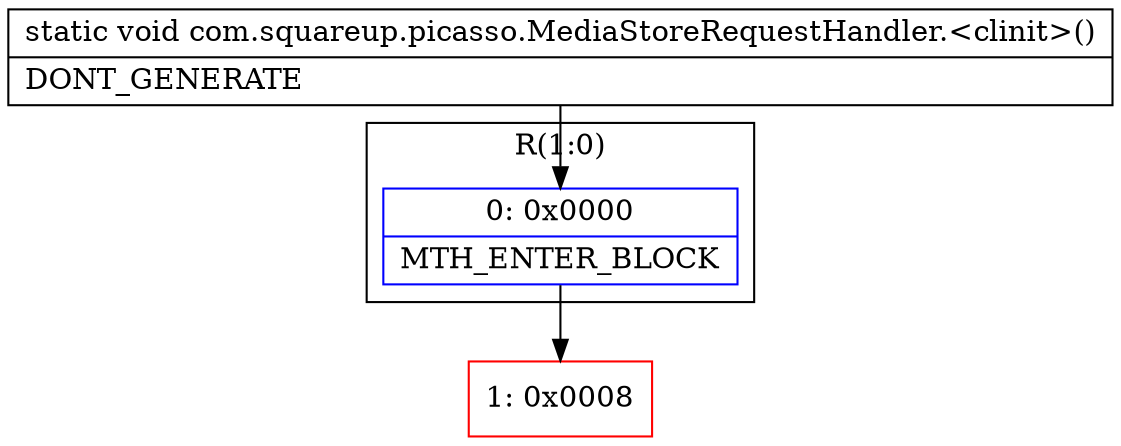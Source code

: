 digraph "CFG forcom.squareup.picasso.MediaStoreRequestHandler.\<clinit\>()V" {
subgraph cluster_Region_627698336 {
label = "R(1:0)";
node [shape=record,color=blue];
Node_0 [shape=record,label="{0\:\ 0x0000|MTH_ENTER_BLOCK\l}"];
}
Node_1 [shape=record,color=red,label="{1\:\ 0x0008}"];
MethodNode[shape=record,label="{static void com.squareup.picasso.MediaStoreRequestHandler.\<clinit\>()  | DONT_GENERATE\l}"];
MethodNode -> Node_0;
Node_0 -> Node_1;
}

